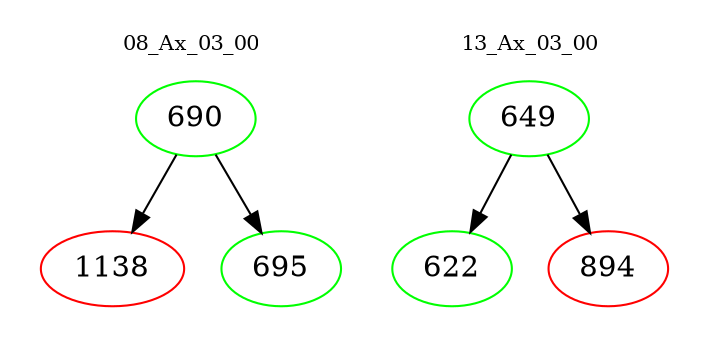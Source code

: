 digraph{
subgraph cluster_0 {
color = white
label = "08_Ax_03_00";
fontsize=10;
T0_690 [label="690", color="green"]
T0_690 -> T0_1138 [color="black"]
T0_1138 [label="1138", color="red"]
T0_690 -> T0_695 [color="black"]
T0_695 [label="695", color="green"]
}
subgraph cluster_1 {
color = white
label = "13_Ax_03_00";
fontsize=10;
T1_649 [label="649", color="green"]
T1_649 -> T1_622 [color="black"]
T1_622 [label="622", color="green"]
T1_649 -> T1_894 [color="black"]
T1_894 [label="894", color="red"]
}
}
